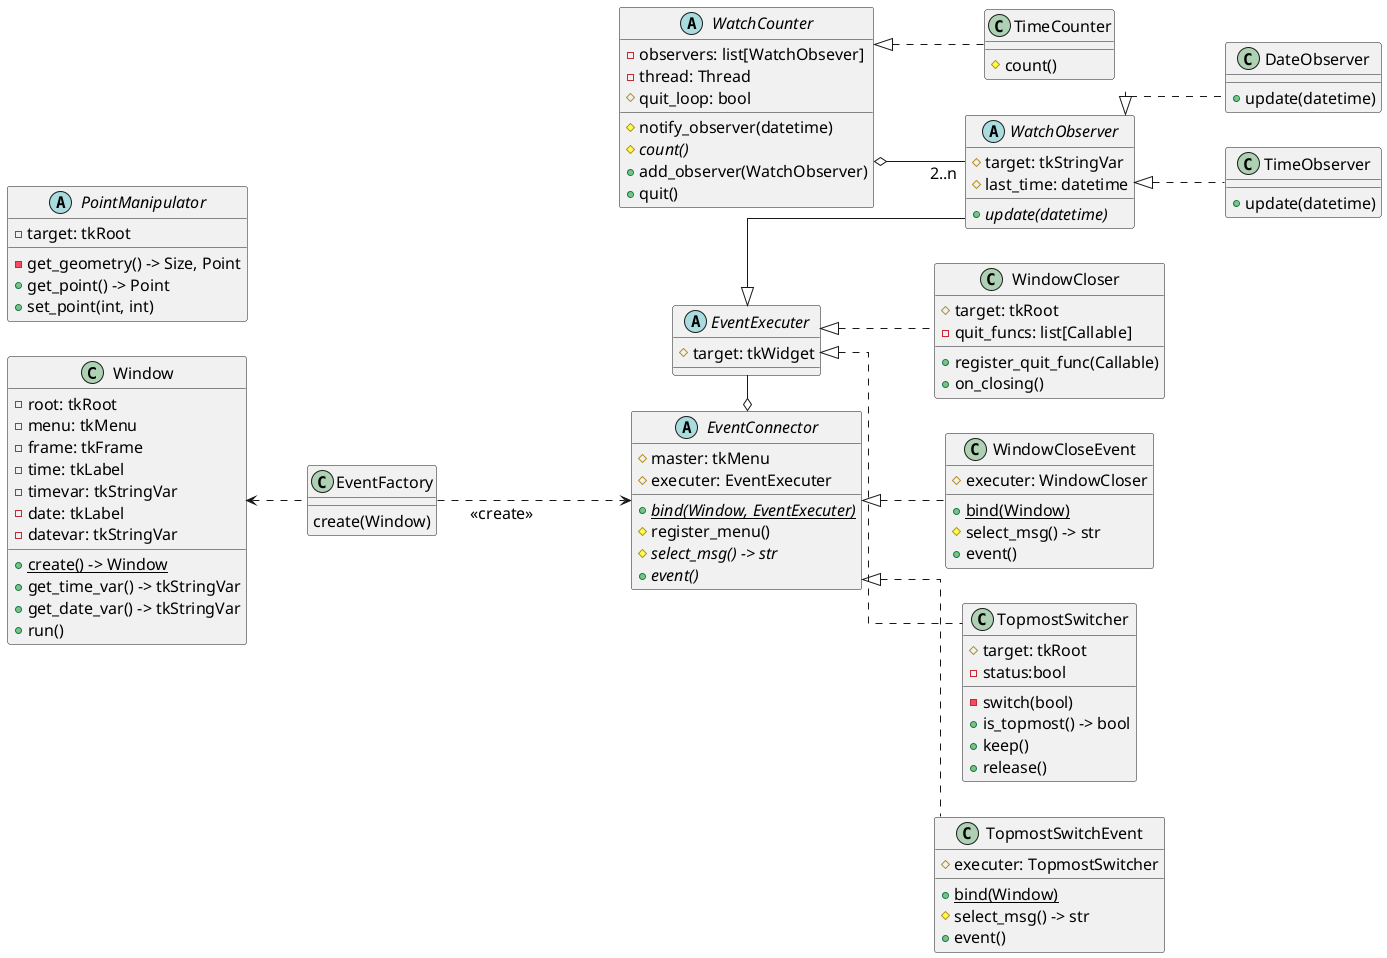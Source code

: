 @startuml Class
skinparam {
   defaultfontsize 16
   linetype ortho
}
left to right direction

together {
    class "Window" as w {
        - root: tkRoot
        - menu: tkMenu
        - frame: tkFrame
        - time: tkLabel
        - timevar: tkStringVar
        - date: tkLabel
        - datevar: tkStringVar
        + {static} create() -> Window
        + get_time_var() -> tkStringVar
        + get_date_var() -> tkStringVar
        + run()
    }
}

together {
    class "EventFactory" as ef {
        create(Window)
    }
    w <.. ef

    abstract class "EventExecuter" as ee {
        # target: tkWidget
    }

    abstract class "EventConnector" as ec {
        # master: tkMenu
        # executer: EventExecuter
        + {abstract}{static} bind(Window, EventExecuter)
        # register_menu()
        # {abstract} select_msg() -> str
        + {abstract} event()
    }
    ef ....> ec: <<create>>
    ec o- ee
}

abstract class "PointManipulator" as pm {
    - target: tkRoot
    - get_geometry() -> Size, Point
    + get_point() -> Point
    + set_point(int, int)
}

together {
    class "WindowCloser" as wcr {
        # target: tkRoot
        - quit_funcs: list[Callable]
        + register_quit_func(Callable)
        + on_closing()
    }
    ee <|.. wcr

    class "WindowCloseEvent" as wcre {
        # executer: WindowCloser
        + {static} bind(Window)
        # select_msg() -> str
        + event()
    }
    ec <|.. wcre
}

together {
    class "TopmostSwitcher" as tms {
        # target: tkRoot
        - status:bool
        - switch(bool)
        + is_topmost() -> bool
        + keep()
        + release()
    }
    ee <|.. tms

    class "TopmostSwitchEvent" as tmse {
        # executer: TopmostSwitcher
        + {static} bind(Window)
        # select_msg() -> str
        + event()
    }
    ec <|.. tmse
}

together {
    abstract class "WatchObserver" as wo {
        # target: tkStringVar
        # last_time: datetime
        + {abstract} update(datetime)
    }
    ee <|-- wo

    class "TimeObserver" as to {
        + update(datetime)
    }
    wo <|.. to

    class "DateObserver" as do {
        + update(datetime)
    }
    wo <|.. do

    abstract class "WatchCounter" as wc {
        - observers: list[WatchObsever]
        - thread: Thread
        # quit_loop: bool
        # notify_observer(datetime)
        # {abstract} count()
        + add_observer(WatchObserver)
        + quit()
    }

    class "TimeCounter" as tc {
        # count()
    }
    wc <|.. tc
    wo "2..n" -l-o wc
}
@enduml
